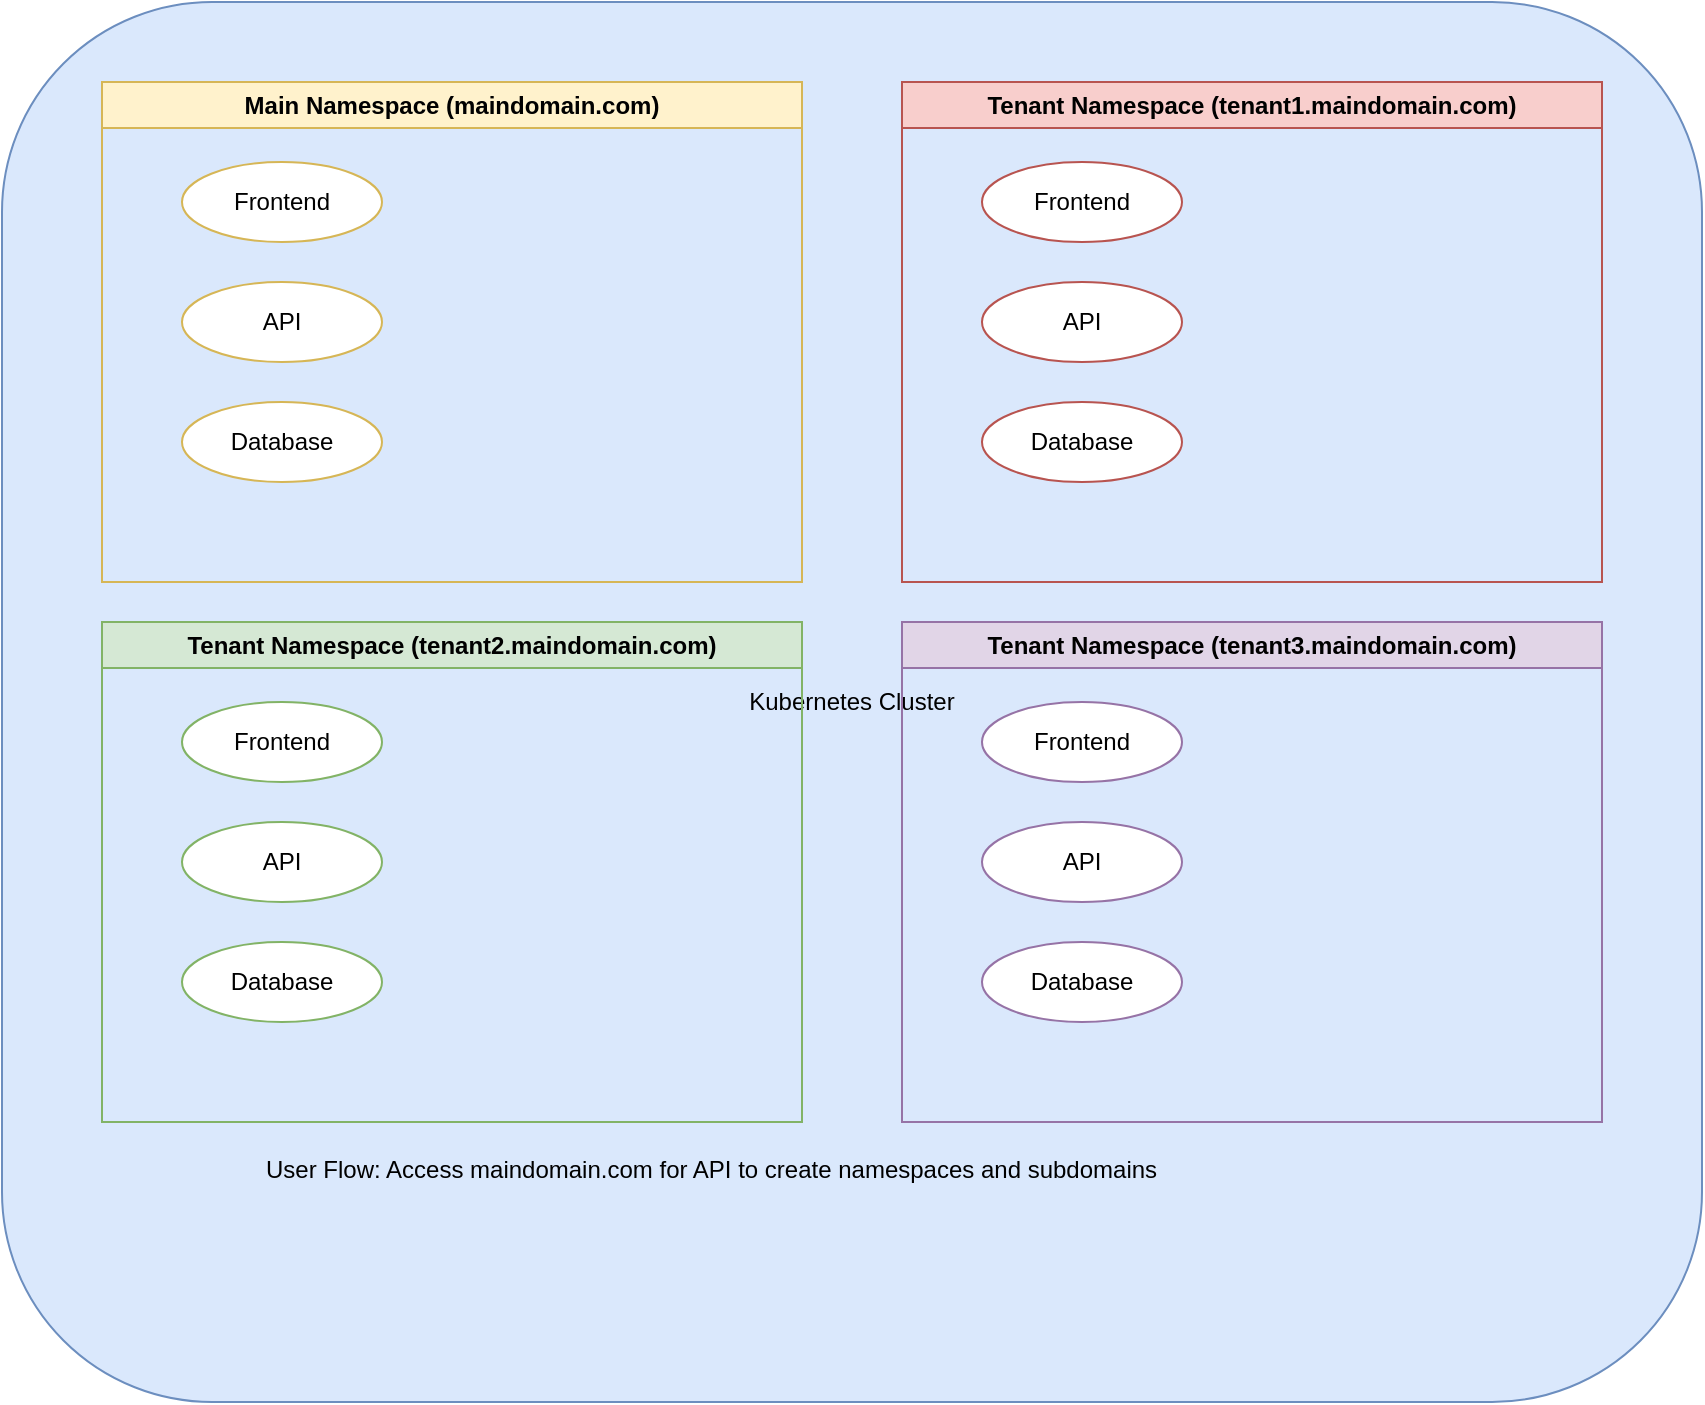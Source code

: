 <mxfile>
    <diagram name="Multi-Tenant Kubernetes Architecture" id="0">
        <mxGraphModel dx="896" dy="503" grid="1" gridSize="10" guides="1" tooltips="1" connect="1" arrows="1" fold="1" page="1" pageScale="1" pageWidth="827" pageHeight="1169" math="0" shadow="0">
            <root>
                <mxCell id="0"/>
                <mxCell id="1" parent="0"/>
                <mxCell id="2" value="Kubernetes Cluster" style="rounded=1;whiteSpace=wrap;html=1;fillColor=#dae8fc;strokeColor=#6c8ebf;fontColor=#000000;" parent="1" vertex="1">
                    <mxGeometry x="40" y="20" width="850" height="700" as="geometry"/>
                </mxCell>
                <mxCell id="3" value="Main Namespace (maindomain.com)" style="swimlane;whiteSpace=wrap;html=1;fillColor=#fff2cc;strokeColor=#d6b656;fontColor=#000000;" parent="2" vertex="1">
                    <mxGeometry x="50" y="40" width="350" height="250" as="geometry"/>
                </mxCell>
                <mxCell id="4" value="Frontend" style="ellipse;whiteSpace=wrap;html=1;fillColor=#ffffff;strokeColor=#d6b656;fontColor=#000000;" parent="3" vertex="1">
                    <mxGeometry x="40" y="40" width="100" height="40" as="geometry"/>
                </mxCell>
                <mxCell id="5" value="API" style="ellipse;whiteSpace=wrap;html=1;fillColor=#ffffff;strokeColor=#d6b656;fontColor=#000000;" parent="3" vertex="1">
                    <mxGeometry x="40" y="100" width="100" height="40" as="geometry"/>
                </mxCell>
                <mxCell id="6" value="Database" style="ellipse;whiteSpace=wrap;html=1;fillColor=#ffffff;strokeColor=#d6b656;fontColor=#000000;" parent="3" vertex="1">
                    <mxGeometry x="40" y="160" width="100" height="40" as="geometry"/>
                </mxCell>
                <mxCell id="7" value="Tenant Namespace (tenant1.maindomain.com)" style="swimlane;whiteSpace=wrap;html=1;fillColor=#f8cecc;strokeColor=#b85450;fontColor=#000000;" parent="2" vertex="1">
                    <mxGeometry x="450" y="40" width="350" height="250" as="geometry"/>
                </mxCell>
                <mxCell id="8" value="Frontend" style="ellipse;whiteSpace=wrap;html=1;fillColor=#ffffff;strokeColor=#b85450;fontColor=#000000;" parent="7" vertex="1">
                    <mxGeometry x="40" y="40" width="100" height="40" as="geometry"/>
                </mxCell>
                <mxCell id="9" value="API" style="ellipse;whiteSpace=wrap;html=1;fillColor=#ffffff;strokeColor=#b85450;fontColor=#000000;" parent="7" vertex="1">
                    <mxGeometry x="40" y="100" width="100" height="40" as="geometry"/>
                </mxCell>
                <mxCell id="10" value="Database" style="ellipse;whiteSpace=wrap;html=1;fillColor=#ffffff;strokeColor=#b85450;fontColor=#000000;" parent="7" vertex="1">
                    <mxGeometry x="40" y="160" width="100" height="40" as="geometry"/>
                </mxCell>
                <mxCell id="11" value="Tenant Namespace (tenant2.maindomain.com)" style="swimlane;whiteSpace=wrap;html=1;fillColor=#d5e8d4;strokeColor=#82b366;fontColor=#000000;" parent="2" vertex="1">
                    <mxGeometry x="50" y="310" width="350" height="250" as="geometry"/>
                </mxCell>
                <mxCell id="12" value="Frontend" style="ellipse;whiteSpace=wrap;html=1;fillColor=#ffffff;strokeColor=#82b366;fontColor=#000000;" parent="11" vertex="1">
                    <mxGeometry x="40" y="40" width="100" height="40" as="geometry"/>
                </mxCell>
                <mxCell id="13" value="API" style="ellipse;whiteSpace=wrap;html=1;fillColor=#ffffff;strokeColor=#82b366;fontColor=#000000;" parent="11" vertex="1">
                    <mxGeometry x="40" y="100" width="100" height="40" as="geometry"/>
                </mxCell>
                <mxCell id="14" value="Database" style="ellipse;whiteSpace=wrap;html=1;fillColor=#ffffff;strokeColor=#82b366;fontColor=#000000;" parent="11" vertex="1">
                    <mxGeometry x="40" y="160" width="100" height="40" as="geometry"/>
                </mxCell>
                <mxCell id="15" value="Tenant Namespace (tenant3.maindomain.com)" style="swimlane;whiteSpace=wrap;html=1;fillColor=#e1d5e7;strokeColor=#9673a6;fontColor=#000000;" parent="2" vertex="1">
                    <mxGeometry x="450" y="310" width="350" height="250" as="geometry"/>
                </mxCell>
                <mxCell id="16" value="Frontend" style="ellipse;whiteSpace=wrap;html=1;fillColor=#ffffff;strokeColor=#9673a6;fontColor=#000000;" parent="15" vertex="1">
                    <mxGeometry x="40" y="40" width="100" height="40" as="geometry"/>
                </mxCell>
                <mxCell id="17" value="API" style="ellipse;whiteSpace=wrap;html=1;fillColor=#ffffff;strokeColor=#9673a6;fontColor=#000000;" parent="15" vertex="1">
                    <mxGeometry x="40" y="100" width="100" height="40" as="geometry"/>
                </mxCell>
                <mxCell id="18" value="Database" style="ellipse;whiteSpace=wrap;html=1;fillColor=#ffffff;strokeColor=#9673a6;fontColor=#000000;" parent="15" vertex="1">
                    <mxGeometry x="40" y="160" width="100" height="40" as="geometry"/>
                </mxCell>
                <mxCell id="19" value="User Flow: Access maindomain.com for API to create namespaces and subdomains" style="text;strokeColor=none;fillColor=none;whiteSpace=wrap;html=1;fontColor=#000000;" parent="2" vertex="1">
                    <mxGeometry x="130" y="570" width="480" height="60" as="geometry"/>
                </mxCell>
            </root>
        </mxGraphModel>
    </diagram>
</mxfile>